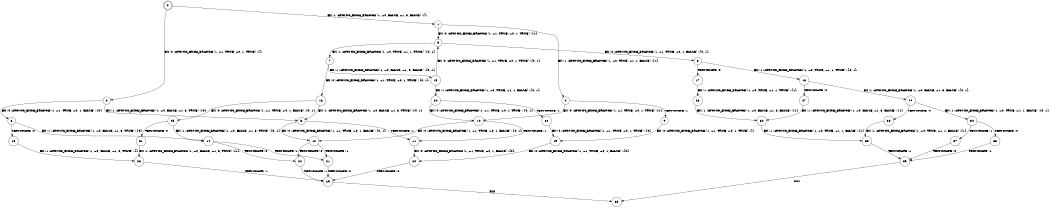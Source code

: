 digraph BCG {
size = "7, 10.5";
center = TRUE;
node [shape = circle];
0 [peripheries = 2];
0 -> 1 [label = "EX !1 !ATOMIC_EXCH_BRANCH (1, +0, FALSE, +1, 3, FALSE) !{}"];
0 -> 2 [label = "EX !0 !ATOMIC_EXCH_BRANCH (1, +1, TRUE, +0, 1, TRUE) !{}"];
1 -> 3 [label = "EX !0 !ATOMIC_EXCH_BRANCH (1, +1, TRUE, +0, 1, TRUE) !{1}"];
1 -> 4 [label = "EX !1 !ATOMIC_EXCH_BRANCH (1, +0, TRUE, +1, 1, FALSE) !{1}"];
2 -> 5 [label = "EX !1 !ATOMIC_EXCH_BRANCH (1, +0, FALSE, +1, 3, TRUE) !{0}"];
2 -> 6 [label = "EX !0 !ATOMIC_EXCH_BRANCH (1, +1, TRUE, +0, 1, FALSE) !{0}"];
3 -> 7 [label = "EX !1 !ATOMIC_EXCH_BRANCH (1, +0, TRUE, +1, 1, TRUE) !{0, 1}"];
3 -> 8 [label = "EX !0 !ATOMIC_EXCH_BRANCH (1, +1, TRUE, +0, 1, FALSE) !{0, 1}"];
4 -> 9 [label = "TERMINATE !1"];
4 -> 10 [label = "EX !0 !ATOMIC_EXCH_BRANCH (1, +1, TRUE, +0, 1, TRUE) !{1}"];
5 -> 11 [label = "TERMINATE !1"];
5 -> 12 [label = "EX !0 !ATOMIC_EXCH_BRANCH (1, +1, TRUE, +0, 1, FALSE) !{0, 1}"];
6 -> 13 [label = "TERMINATE !0"];
6 -> 14 [label = "EX !1 !ATOMIC_EXCH_BRANCH (1, +0, FALSE, +1, 3, TRUE) !{0}"];
7 -> 15 [label = "EX !1 !ATOMIC_EXCH_BRANCH (1, +0, FALSE, +1, 3, FALSE) !{0, 1}"];
7 -> 16 [label = "EX !0 !ATOMIC_EXCH_BRANCH (1, +1, TRUE, +0, 1, TRUE) !{0, 1}"];
8 -> 17 [label = "TERMINATE !0"];
8 -> 18 [label = "EX !1 !ATOMIC_EXCH_BRANCH (1, +0, TRUE, +1, 1, TRUE) !{0, 1}"];
9 -> 19 [label = "EX !0 !ATOMIC_EXCH_BRANCH (1, +1, TRUE, +0, 1, TRUE) !{}"];
10 -> 11 [label = "TERMINATE !1"];
10 -> 12 [label = "EX !0 !ATOMIC_EXCH_BRANCH (1, +1, TRUE, +0, 1, FALSE) !{0, 1}"];
11 -> 20 [label = "EX !0 !ATOMIC_EXCH_BRANCH (1, +1, TRUE, +0, 1, FALSE) !{0}"];
12 -> 21 [label = "TERMINATE !1"];
12 -> 22 [label = "TERMINATE !0"];
13 -> 23 [label = "EX !1 !ATOMIC_EXCH_BRANCH (1, +0, FALSE, +1, 3, TRUE) !{}"];
14 -> 21 [label = "TERMINATE !1"];
14 -> 22 [label = "TERMINATE !0"];
15 -> 24 [label = "EX !1 !ATOMIC_EXCH_BRANCH (1, +0, TRUE, +1, 1, FALSE) !{0, 1}"];
15 -> 3 [label = "EX !0 !ATOMIC_EXCH_BRANCH (1, +1, TRUE, +0, 1, TRUE) !{0, 1}"];
16 -> 5 [label = "EX !1 !ATOMIC_EXCH_BRANCH (1, +0, FALSE, +1, 3, TRUE) !{0, 1}"];
16 -> 25 [label = "EX !0 !ATOMIC_EXCH_BRANCH (1, +1, TRUE, +0, 1, FALSE) !{0, 1}"];
17 -> 26 [label = "EX !1 !ATOMIC_EXCH_BRANCH (1, +0, TRUE, +1, 1, TRUE) !{1}"];
18 -> 27 [label = "TERMINATE !0"];
18 -> 28 [label = "EX !1 !ATOMIC_EXCH_BRANCH (1, +0, FALSE, +1, 3, FALSE) !{0, 1}"];
19 -> 20 [label = "EX !0 !ATOMIC_EXCH_BRANCH (1, +1, TRUE, +0, 1, FALSE) !{0}"];
20 -> 29 [label = "TERMINATE !0"];
21 -> 29 [label = "TERMINATE !0"];
22 -> 29 [label = "TERMINATE !1"];
23 -> 29 [label = "TERMINATE !1"];
24 -> 30 [label = "TERMINATE !1"];
24 -> 10 [label = "EX !0 !ATOMIC_EXCH_BRANCH (1, +1, TRUE, +0, 1, TRUE) !{0, 1}"];
25 -> 31 [label = "TERMINATE !0"];
25 -> 14 [label = "EX !1 !ATOMIC_EXCH_BRANCH (1, +0, FALSE, +1, 3, TRUE) !{0, 1}"];
26 -> 32 [label = "EX !1 !ATOMIC_EXCH_BRANCH (1, +0, FALSE, +1, 3, FALSE) !{1}"];
27 -> 32 [label = "EX !1 !ATOMIC_EXCH_BRANCH (1, +0, FALSE, +1, 3, FALSE) !{1}"];
28 -> 33 [label = "TERMINATE !0"];
28 -> 34 [label = "EX !1 !ATOMIC_EXCH_BRANCH (1, +0, TRUE, +1, 1, FALSE) !{0, 1}"];
29 -> 35 [label = "exit"];
30 -> 19 [label = "EX !0 !ATOMIC_EXCH_BRANCH (1, +1, TRUE, +0, 1, TRUE) !{0}"];
31 -> 23 [label = "EX !1 !ATOMIC_EXCH_BRANCH (1, +0, FALSE, +1, 3, TRUE) !{1}"];
32 -> 36 [label = "EX !1 !ATOMIC_EXCH_BRANCH (1, +0, TRUE, +1, 1, FALSE) !{1}"];
33 -> 36 [label = "EX !1 !ATOMIC_EXCH_BRANCH (1, +0, TRUE, +1, 1, FALSE) !{1}"];
34 -> 37 [label = "TERMINATE !1"];
34 -> 38 [label = "TERMINATE !0"];
36 -> 39 [label = "TERMINATE !1"];
37 -> 39 [label = "TERMINATE !0"];
38 -> 39 [label = "TERMINATE !1"];
39 -> 35 [label = "exit"];
}
